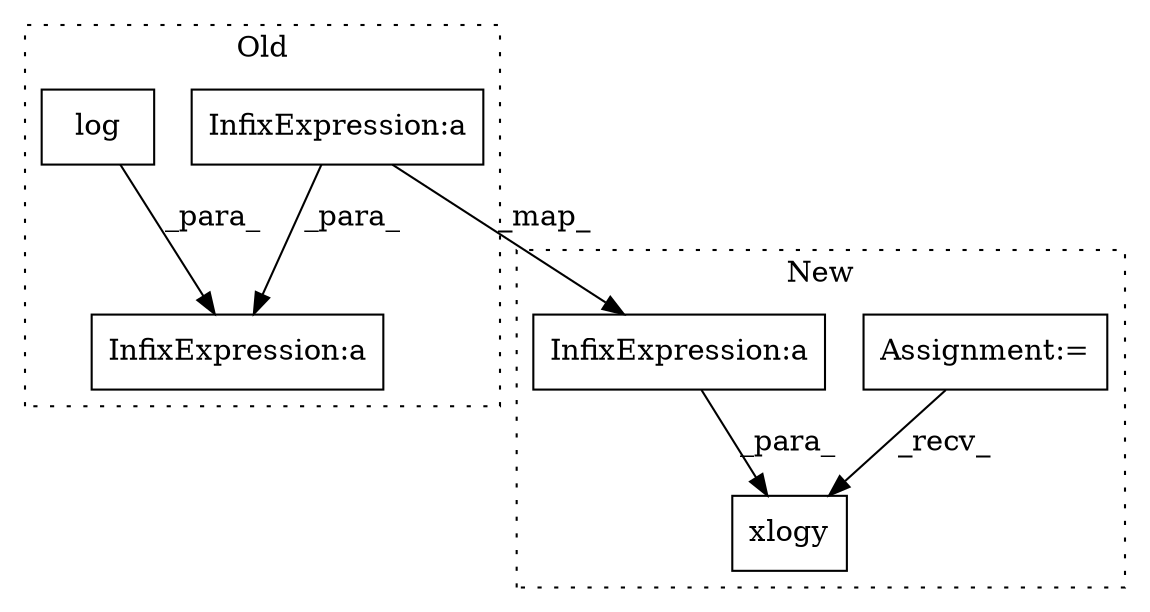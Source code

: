 digraph G {
subgraph cluster0 {
1 [label="log" a="32" s="25302,25313" l="4,1" shape="box"];
3 [label="InfixExpression:a" a="27" s="25299" l="3" shape="box"];
5 [label="InfixExpression:a" a="27" s="25292" l="3" shape="box"];
label = "Old";
style="dotted";
}
subgraph cluster1 {
2 [label="xlogy" a="32" s="25298,25317" l="6,1" shape="box"];
4 [label="Assignment:=" a="7" s="25152" l="7" shape="box"];
6 [label="InfixExpression:a" a="27" s="25305" l="3" shape="box"];
label = "New";
style="dotted";
}
1 -> 3 [label="_para_"];
4 -> 2 [label="_recv_"];
5 -> 6 [label="_map_"];
5 -> 3 [label="_para_"];
6 -> 2 [label="_para_"];
}